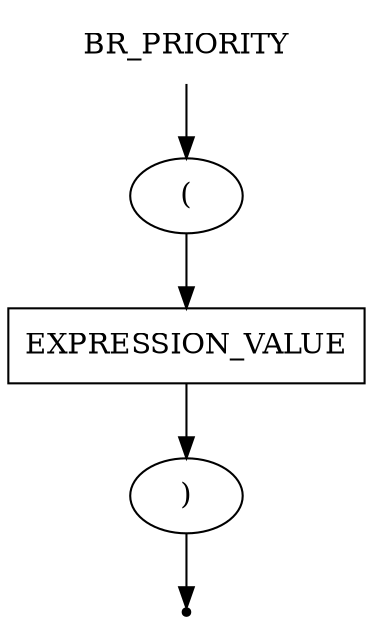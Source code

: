 digraph BR_PRIORITY {
    start [label=BR_PRIORITY shape=plaintext]
    expression_value [label=EXPRESSION_VALUE shape=box]
    br_open [label="(" shape=oval]
    br_close [label=")" shape=oval]
    end [label="" shape=point]

    start -> br_open
    br_open -> expression_value
    expression_value -> br_close
    br_close -> end
}